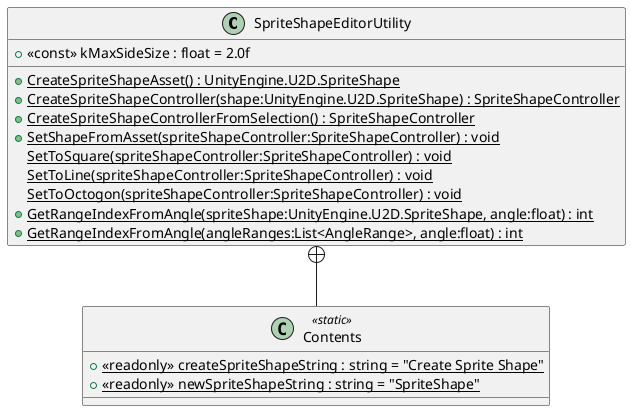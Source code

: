 @startuml
class SpriteShapeEditorUtility {
    + <<const>> kMaxSideSize : float = 2.0f
    + {static} CreateSpriteShapeAsset() : UnityEngine.U2D.SpriteShape
    + {static} CreateSpriteShapeController(shape:UnityEngine.U2D.SpriteShape) : SpriteShapeController
    + {static} CreateSpriteShapeControllerFromSelection() : SpriteShapeController
    + {static} SetShapeFromAsset(spriteShapeController:SpriteShapeController) : void
    {static} SetToSquare(spriteShapeController:SpriteShapeController) : void
    {static} SetToLine(spriteShapeController:SpriteShapeController) : void
    {static} SetToOctogon(spriteShapeController:SpriteShapeController) : void
    + {static} GetRangeIndexFromAngle(spriteShape:UnityEngine.U2D.SpriteShape, angle:float) : int
    + {static} GetRangeIndexFromAngle(angleRanges:List<AngleRange>, angle:float) : int
}
class Contents <<static>> {
    + {static} <<readonly>> createSpriteShapeString : string = "Create Sprite Shape"
    + {static} <<readonly>> newSpriteShapeString : string = "SpriteShape"
}
SpriteShapeEditorUtility +-- Contents
@enduml
